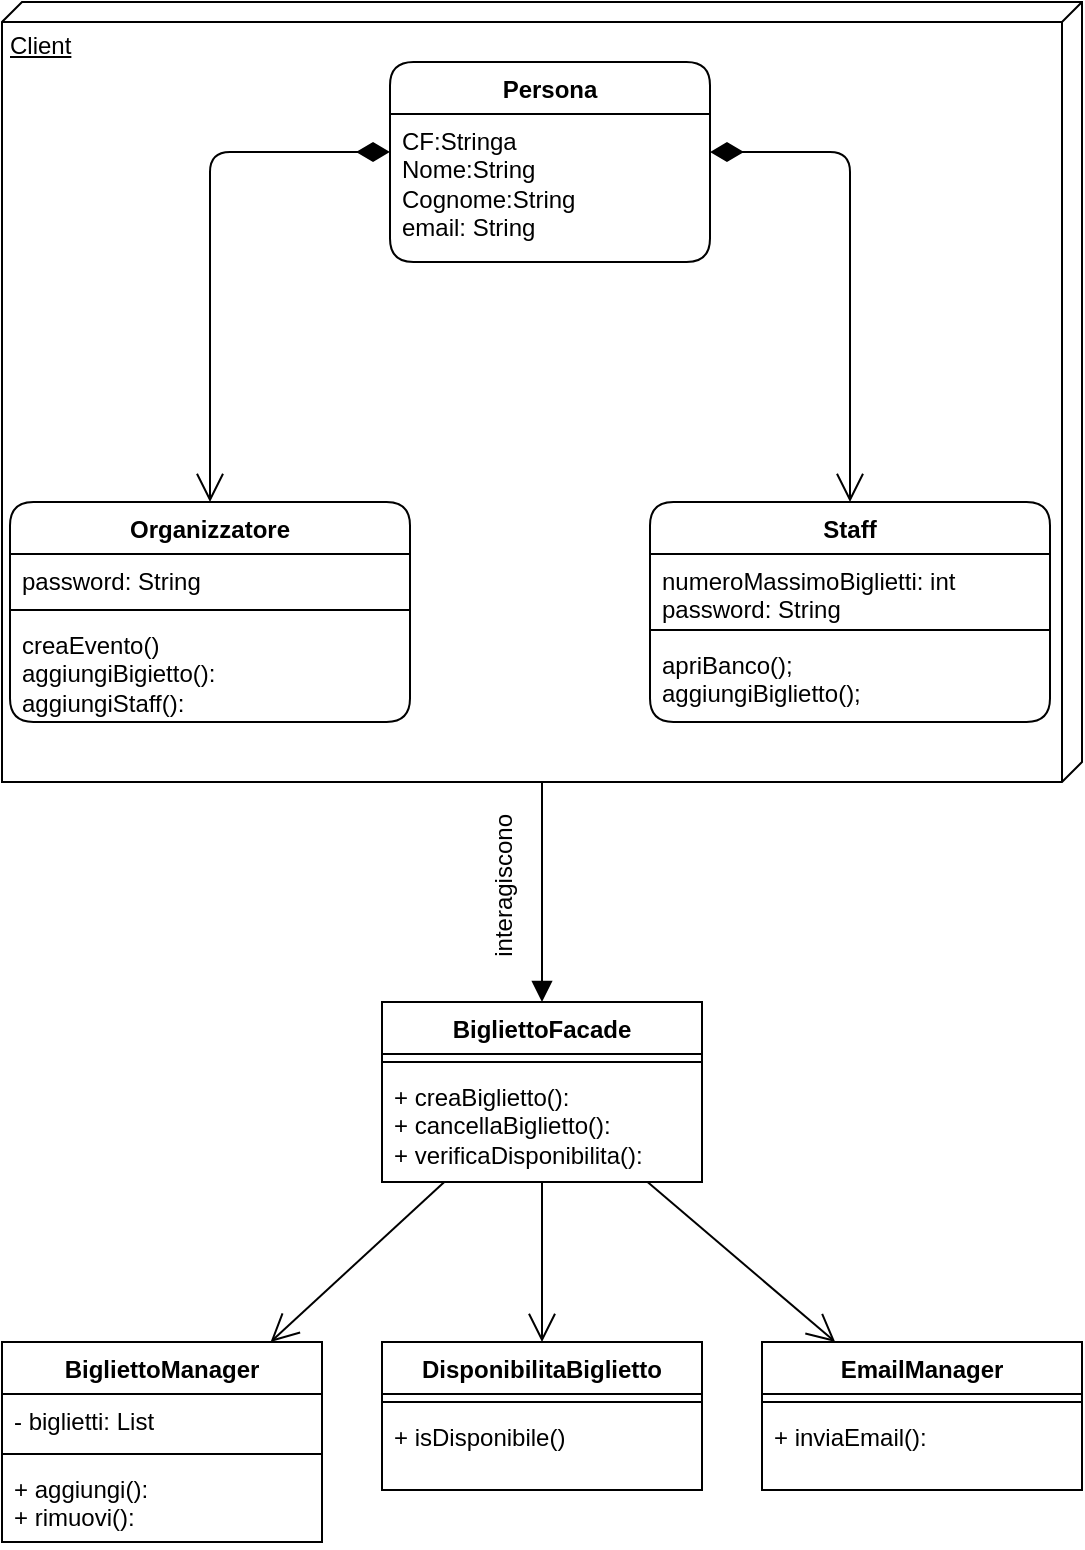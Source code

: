 <mxfile version="25.0.2">
  <diagram id="C5RBs43oDa-KdzZeNtuy" name="Page-1">
    <mxGraphModel dx="1434" dy="886" grid="1" gridSize="10" guides="1" tooltips="1" connect="1" arrows="1" fold="1" page="1" pageScale="1" pageWidth="827" pageHeight="1169" math="0" shadow="0">
      <root>
        <mxCell id="WIyWlLk6GJQsqaUBKTNV-0" />
        <mxCell id="WIyWlLk6GJQsqaUBKTNV-1" parent="WIyWlLk6GJQsqaUBKTNV-0" />
        <mxCell id="EWIUmsc5OoB3DRQVQ0g7-18" value="Client" style="verticalAlign=top;align=left;spacingTop=8;spacingLeft=2;spacingRight=12;shape=cube;size=10;direction=south;fontStyle=4;html=1;whiteSpace=wrap;" vertex="1" parent="WIyWlLk6GJQsqaUBKTNV-1">
          <mxGeometry x="144" y="40" width="540" height="390" as="geometry" />
        </mxCell>
        <mxCell id="EWIUmsc5OoB3DRQVQ0g7-2" value="BigliettoFacade" style="swimlane;fontStyle=1;align=center;verticalAlign=top;childLayout=stackLayout;horizontal=1;startSize=26;horizontalStack=0;resizeParent=1;resizeParentMax=0;resizeLast=0;collapsible=1;marginBottom=0;whiteSpace=wrap;html=1;" vertex="1" parent="WIyWlLk6GJQsqaUBKTNV-1">
          <mxGeometry x="334" y="540" width="160" height="90" as="geometry" />
        </mxCell>
        <mxCell id="EWIUmsc5OoB3DRQVQ0g7-4" value="" style="line;strokeWidth=1;fillColor=none;align=left;verticalAlign=middle;spacingTop=-1;spacingLeft=3;spacingRight=3;rotatable=0;labelPosition=right;points=[];portConstraint=eastwest;strokeColor=inherit;" vertex="1" parent="EWIUmsc5OoB3DRQVQ0g7-2">
          <mxGeometry y="26" width="160" height="8" as="geometry" />
        </mxCell>
        <mxCell id="EWIUmsc5OoB3DRQVQ0g7-5" value="+ creaBiglietto():&lt;div&gt;+ cancellaBiglietto():&lt;/div&gt;&lt;div&gt;+ verificaDisponibilita():&lt;/div&gt;" style="text;strokeColor=none;fillColor=none;align=left;verticalAlign=top;spacingLeft=4;spacingRight=4;overflow=hidden;rotatable=0;points=[[0,0.5],[1,0.5]];portConstraint=eastwest;whiteSpace=wrap;html=1;" vertex="1" parent="EWIUmsc5OoB3DRQVQ0g7-2">
          <mxGeometry y="34" width="160" height="56" as="geometry" />
        </mxCell>
        <mxCell id="EWIUmsc5OoB3DRQVQ0g7-6" value="Persona" style="swimlane;fontStyle=1;align=center;verticalAlign=top;childLayout=stackLayout;horizontal=1;startSize=26;horizontalStack=0;resizeParent=1;resizeParentMax=0;resizeLast=0;collapsible=1;marginBottom=0;whiteSpace=wrap;html=1;rounded=1;" vertex="1" parent="WIyWlLk6GJQsqaUBKTNV-1">
          <mxGeometry x="338" y="70" width="160" height="100" as="geometry" />
        </mxCell>
        <mxCell id="EWIUmsc5OoB3DRQVQ0g7-7" value="&lt;div&gt;CF:Stringa&lt;/div&gt;&lt;div&gt;Nome:String&lt;/div&gt;&lt;div&gt;Cognome:String&lt;br&gt;&lt;/div&gt;&lt;div&gt;email: String&lt;/div&gt;" style="text;strokeColor=none;fillColor=none;align=left;verticalAlign=top;spacingLeft=4;spacingRight=4;overflow=hidden;rotatable=0;points=[[0,0.5],[1,0.5]];portConstraint=eastwest;whiteSpace=wrap;html=1;" vertex="1" parent="EWIUmsc5OoB3DRQVQ0g7-6">
          <mxGeometry y="26" width="160" height="74" as="geometry" />
        </mxCell>
        <mxCell id="EWIUmsc5OoB3DRQVQ0g7-8" value="" style="endArrow=open;html=1;endSize=12;startArrow=diamondThin;startSize=14;startFill=1;edgeStyle=orthogonalEdgeStyle;align=left;verticalAlign=bottom;rounded=1;" edge="1" parent="WIyWlLk6GJQsqaUBKTNV-1" source="EWIUmsc5OoB3DRQVQ0g7-6" target="EWIUmsc5OoB3DRQVQ0g7-10">
          <mxGeometry x="-1" y="3" relative="1" as="geometry">
            <mxPoint x="277.83" y="-238.784" as="sourcePoint" />
            <mxPoint x="398" y="53" as="targetPoint" />
            <Array as="points">
              <mxPoint x="568" y="115" />
            </Array>
            <mxPoint as="offset" />
          </mxGeometry>
        </mxCell>
        <mxCell id="EWIUmsc5OoB3DRQVQ0g7-9" value="" style="endArrow=open;html=1;endSize=12;startArrow=diamondThin;startSize=14;startFill=1;edgeStyle=orthogonalEdgeStyle;align=left;verticalAlign=bottom;rounded=1;entryX=0.5;entryY=0;entryDx=0;entryDy=0;" edge="1" parent="WIyWlLk6GJQsqaUBKTNV-1" source="EWIUmsc5OoB3DRQVQ0g7-6" target="EWIUmsc5OoB3DRQVQ0g7-14">
          <mxGeometry x="-1" y="3" relative="1" as="geometry">
            <mxPoint x="698" y="-110" as="sourcePoint" />
            <mxPoint x="158" y="53" as="targetPoint" />
            <Array as="points">
              <mxPoint x="248" y="115" />
            </Array>
          </mxGeometry>
        </mxCell>
        <mxCell id="EWIUmsc5OoB3DRQVQ0g7-10" value="Staff" style="swimlane;fontStyle=1;align=center;verticalAlign=top;childLayout=stackLayout;horizontal=1;startSize=26;horizontalStack=0;resizeParent=1;resizeParentMax=0;resizeLast=0;collapsible=1;marginBottom=0;whiteSpace=wrap;html=1;rounded=1;" vertex="1" parent="WIyWlLk6GJQsqaUBKTNV-1">
          <mxGeometry x="468" y="290" width="200" height="110" as="geometry" />
        </mxCell>
        <mxCell id="EWIUmsc5OoB3DRQVQ0g7-11" value="&lt;div&gt;numeroMassimoBiglietti: int&lt;/div&gt;&lt;div&gt;password: String&lt;/div&gt;" style="text;strokeColor=none;fillColor=none;align=left;verticalAlign=top;spacingLeft=4;spacingRight=4;overflow=hidden;rotatable=0;points=[[0,0.5],[1,0.5]];portConstraint=eastwest;whiteSpace=wrap;html=1;" vertex="1" parent="EWIUmsc5OoB3DRQVQ0g7-10">
          <mxGeometry y="26" width="200" height="34" as="geometry" />
        </mxCell>
        <mxCell id="EWIUmsc5OoB3DRQVQ0g7-12" value="" style="line;strokeWidth=1;fillColor=none;align=left;verticalAlign=middle;spacingTop=-1;spacingLeft=3;spacingRight=3;rotatable=0;labelPosition=right;points=[];portConstraint=eastwest;strokeColor=inherit;rounded=1;" vertex="1" parent="EWIUmsc5OoB3DRQVQ0g7-10">
          <mxGeometry y="60" width="200" height="8" as="geometry" />
        </mxCell>
        <mxCell id="EWIUmsc5OoB3DRQVQ0g7-13" value="&lt;div&gt;apriBanco();&lt;div&gt;aggiungiBiglietto();&lt;/div&gt;&lt;/div&gt;" style="text;strokeColor=none;fillColor=none;align=left;verticalAlign=top;spacingLeft=4;spacingRight=4;overflow=hidden;rotatable=0;points=[[0,0.5],[1,0.5]];portConstraint=eastwest;whiteSpace=wrap;html=1;" vertex="1" parent="EWIUmsc5OoB3DRQVQ0g7-10">
          <mxGeometry y="68" width="200" height="42" as="geometry" />
        </mxCell>
        <mxCell id="EWIUmsc5OoB3DRQVQ0g7-14" value="Organizzatore" style="swimlane;fontStyle=1;align=center;verticalAlign=top;childLayout=stackLayout;horizontal=1;startSize=26;horizontalStack=0;resizeParent=1;resizeParentMax=0;resizeLast=0;collapsible=1;marginBottom=0;whiteSpace=wrap;html=1;rounded=1;" vertex="1" parent="WIyWlLk6GJQsqaUBKTNV-1">
          <mxGeometry x="148" y="290" width="200" height="110" as="geometry" />
        </mxCell>
        <mxCell id="EWIUmsc5OoB3DRQVQ0g7-15" value="&lt;div&gt;&lt;span style=&quot;background-color: initial;&quot;&gt;password: String&lt;/span&gt;&lt;/div&gt;" style="text;strokeColor=none;fillColor=none;align=left;verticalAlign=top;spacingLeft=4;spacingRight=4;overflow=hidden;rotatable=0;points=[[0,0.5],[1,0.5]];portConstraint=eastwest;whiteSpace=wrap;html=1;" vertex="1" parent="EWIUmsc5OoB3DRQVQ0g7-14">
          <mxGeometry y="26" width="200" height="24" as="geometry" />
        </mxCell>
        <mxCell id="EWIUmsc5OoB3DRQVQ0g7-16" value="" style="line;strokeWidth=1;fillColor=none;align=left;verticalAlign=middle;spacingTop=-1;spacingLeft=3;spacingRight=3;rotatable=0;labelPosition=right;points=[];portConstraint=eastwest;strokeColor=inherit;rounded=1;" vertex="1" parent="EWIUmsc5OoB3DRQVQ0g7-14">
          <mxGeometry y="50" width="200" height="8" as="geometry" />
        </mxCell>
        <mxCell id="EWIUmsc5OoB3DRQVQ0g7-17" value="creaEvento()&lt;div&gt;aggiungiBigietto():&lt;/div&gt;&lt;div&gt;aggiungiStaff():&lt;/div&gt;&lt;div&gt;&lt;br&gt;&lt;/div&gt;" style="text;strokeColor=none;fillColor=none;align=left;verticalAlign=top;spacingLeft=4;spacingRight=4;overflow=hidden;rotatable=0;points=[[0,0.5],[1,0.5]];portConstraint=eastwest;whiteSpace=wrap;html=1;" vertex="1" parent="EWIUmsc5OoB3DRQVQ0g7-14">
          <mxGeometry y="58" width="200" height="52" as="geometry" />
        </mxCell>
        <mxCell id="EWIUmsc5OoB3DRQVQ0g7-19" value="interagiscono" style="endArrow=block;endFill=1;html=1;edgeStyle=orthogonalEdgeStyle;align=right;verticalAlign=top;rounded=0;fontSize=12;startSize=8;endSize=8;curved=1;horizontal=0;" edge="1" parent="WIyWlLk6GJQsqaUBKTNV-1" source="EWIUmsc5OoB3DRQVQ0g7-18" target="EWIUmsc5OoB3DRQVQ0g7-2">
          <mxGeometry x="-0.818" y="-24" relative="1" as="geometry">
            <mxPoint x="330" y="410" as="sourcePoint" />
            <mxPoint x="490" y="410" as="targetPoint" />
            <mxPoint as="offset" />
          </mxGeometry>
        </mxCell>
        <mxCell id="EWIUmsc5OoB3DRQVQ0g7-21" value="BigliettoManager" style="swimlane;fontStyle=1;align=center;verticalAlign=top;childLayout=stackLayout;horizontal=1;startSize=26;horizontalStack=0;resizeParent=1;resizeParentMax=0;resizeLast=0;collapsible=1;marginBottom=0;whiteSpace=wrap;html=1;" vertex="1" parent="WIyWlLk6GJQsqaUBKTNV-1">
          <mxGeometry x="144" y="710" width="160" height="100" as="geometry" />
        </mxCell>
        <mxCell id="EWIUmsc5OoB3DRQVQ0g7-22" value="- biglietti: List" style="text;strokeColor=none;fillColor=none;align=left;verticalAlign=top;spacingLeft=4;spacingRight=4;overflow=hidden;rotatable=0;points=[[0,0.5],[1,0.5]];portConstraint=eastwest;whiteSpace=wrap;html=1;" vertex="1" parent="EWIUmsc5OoB3DRQVQ0g7-21">
          <mxGeometry y="26" width="160" height="26" as="geometry" />
        </mxCell>
        <mxCell id="EWIUmsc5OoB3DRQVQ0g7-23" value="" style="line;strokeWidth=1;fillColor=none;align=left;verticalAlign=middle;spacingTop=-1;spacingLeft=3;spacingRight=3;rotatable=0;labelPosition=right;points=[];portConstraint=eastwest;strokeColor=inherit;" vertex="1" parent="EWIUmsc5OoB3DRQVQ0g7-21">
          <mxGeometry y="52" width="160" height="8" as="geometry" />
        </mxCell>
        <mxCell id="EWIUmsc5OoB3DRQVQ0g7-24" value="+ aggiungi():&lt;div&gt;+ rimuovi():&lt;/div&gt;" style="text;strokeColor=none;fillColor=none;align=left;verticalAlign=top;spacingLeft=4;spacingRight=4;overflow=hidden;rotatable=0;points=[[0,0.5],[1,0.5]];portConstraint=eastwest;whiteSpace=wrap;html=1;" vertex="1" parent="EWIUmsc5OoB3DRQVQ0g7-21">
          <mxGeometry y="60" width="160" height="40" as="geometry" />
        </mxCell>
        <mxCell id="EWIUmsc5OoB3DRQVQ0g7-25" value="DisponibilitaBiglietto" style="swimlane;fontStyle=1;align=center;verticalAlign=top;childLayout=stackLayout;horizontal=1;startSize=26;horizontalStack=0;resizeParent=1;resizeParentMax=0;resizeLast=0;collapsible=1;marginBottom=0;whiteSpace=wrap;html=1;" vertex="1" parent="WIyWlLk6GJQsqaUBKTNV-1">
          <mxGeometry x="334" y="710" width="160" height="74" as="geometry" />
        </mxCell>
        <mxCell id="EWIUmsc5OoB3DRQVQ0g7-27" value="" style="line;strokeWidth=1;fillColor=none;align=left;verticalAlign=middle;spacingTop=-1;spacingLeft=3;spacingRight=3;rotatable=0;labelPosition=right;points=[];portConstraint=eastwest;strokeColor=inherit;" vertex="1" parent="EWIUmsc5OoB3DRQVQ0g7-25">
          <mxGeometry y="26" width="160" height="8" as="geometry" />
        </mxCell>
        <mxCell id="EWIUmsc5OoB3DRQVQ0g7-28" value="+ isDisponibile()" style="text;strokeColor=none;fillColor=none;align=left;verticalAlign=top;spacingLeft=4;spacingRight=4;overflow=hidden;rotatable=0;points=[[0,0.5],[1,0.5]];portConstraint=eastwest;whiteSpace=wrap;html=1;" vertex="1" parent="EWIUmsc5OoB3DRQVQ0g7-25">
          <mxGeometry y="34" width="160" height="40" as="geometry" />
        </mxCell>
        <mxCell id="EWIUmsc5OoB3DRQVQ0g7-29" value="EmailManager" style="swimlane;fontStyle=1;align=center;verticalAlign=top;childLayout=stackLayout;horizontal=1;startSize=26;horizontalStack=0;resizeParent=1;resizeParentMax=0;resizeLast=0;collapsible=1;marginBottom=0;whiteSpace=wrap;html=1;" vertex="1" parent="WIyWlLk6GJQsqaUBKTNV-1">
          <mxGeometry x="524" y="710" width="160" height="74" as="geometry" />
        </mxCell>
        <mxCell id="EWIUmsc5OoB3DRQVQ0g7-30" value="" style="line;strokeWidth=1;fillColor=none;align=left;verticalAlign=middle;spacingTop=-1;spacingLeft=3;spacingRight=3;rotatable=0;labelPosition=right;points=[];portConstraint=eastwest;strokeColor=inherit;" vertex="1" parent="EWIUmsc5OoB3DRQVQ0g7-29">
          <mxGeometry y="26" width="160" height="8" as="geometry" />
        </mxCell>
        <mxCell id="EWIUmsc5OoB3DRQVQ0g7-31" value="+ inviaEmail():" style="text;strokeColor=none;fillColor=none;align=left;verticalAlign=top;spacingLeft=4;spacingRight=4;overflow=hidden;rotatable=0;points=[[0,0.5],[1,0.5]];portConstraint=eastwest;whiteSpace=wrap;html=1;" vertex="1" parent="EWIUmsc5OoB3DRQVQ0g7-29">
          <mxGeometry y="34" width="160" height="40" as="geometry" />
        </mxCell>
        <mxCell id="EWIUmsc5OoB3DRQVQ0g7-32" value="" style="endArrow=open;endFill=1;endSize=12;html=1;rounded=0;fontSize=12;curved=1;" edge="1" parent="WIyWlLk6GJQsqaUBKTNV-1" source="EWIUmsc5OoB3DRQVQ0g7-2" target="EWIUmsc5OoB3DRQVQ0g7-21">
          <mxGeometry width="160" relative="1" as="geometry">
            <mxPoint x="330" y="580" as="sourcePoint" />
            <mxPoint x="490" y="580" as="targetPoint" />
          </mxGeometry>
        </mxCell>
        <mxCell id="EWIUmsc5OoB3DRQVQ0g7-33" value="" style="endArrow=open;endFill=1;endSize=12;html=1;rounded=0;fontSize=12;curved=1;" edge="1" parent="WIyWlLk6GJQsqaUBKTNV-1" source="EWIUmsc5OoB3DRQVQ0g7-2" target="EWIUmsc5OoB3DRQVQ0g7-25">
          <mxGeometry width="160" relative="1" as="geometry">
            <mxPoint x="330" y="580" as="sourcePoint" />
            <mxPoint x="490" y="580" as="targetPoint" />
          </mxGeometry>
        </mxCell>
        <mxCell id="EWIUmsc5OoB3DRQVQ0g7-34" value="" style="endArrow=open;endFill=1;endSize=12;html=1;rounded=0;fontSize=12;curved=1;" edge="1" parent="WIyWlLk6GJQsqaUBKTNV-1" source="EWIUmsc5OoB3DRQVQ0g7-2" target="EWIUmsc5OoB3DRQVQ0g7-29">
          <mxGeometry width="160" relative="1" as="geometry">
            <mxPoint x="330" y="580" as="sourcePoint" />
            <mxPoint x="490" y="580" as="targetPoint" />
          </mxGeometry>
        </mxCell>
      </root>
    </mxGraphModel>
  </diagram>
</mxfile>
